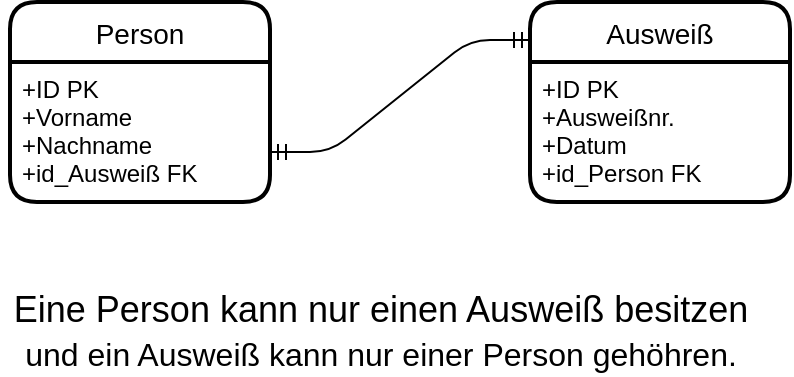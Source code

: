 <mxfile>
    <diagram id="8bF8J5bt0PdqWJPGgKOW" name="Aufgabe_1a">
        <mxGraphModel dx="658" dy="745" grid="1" gridSize="10" guides="1" tooltips="1" connect="1" arrows="1" fold="1" page="1" pageScale="1" pageWidth="827" pageHeight="1169" math="0" shadow="0">
            <root>
                <mxCell id="0"/>
                <mxCell id="1" parent="0"/>
                <mxCell id="2" value="Person" style="swimlane;childLayout=stackLayout;horizontal=1;startSize=30;horizontalStack=0;rounded=1;fontSize=14;fontStyle=0;strokeWidth=2;resizeParent=0;resizeLast=1;shadow=0;dashed=0;align=center;" parent="1" vertex="1">
                    <mxGeometry x="40" y="50" width="130" height="100" as="geometry"/>
                </mxCell>
                <mxCell id="3" value="+ID PK&#xA;+Vorname&#xA;+Nachname&#xA;+id_Ausweiß FK&#xA;&#xA;&#xA;" style="align=left;strokeColor=none;fillColor=none;spacingLeft=4;fontSize=12;verticalAlign=top;resizable=0;rotatable=0;part=1;" parent="2" vertex="1">
                    <mxGeometry y="30" width="130" height="70" as="geometry"/>
                </mxCell>
                <mxCell id="4" value="Ausweiß" style="swimlane;childLayout=stackLayout;horizontal=1;startSize=30;horizontalStack=0;rounded=1;fontSize=14;fontStyle=0;strokeWidth=2;resizeParent=0;resizeLast=1;shadow=0;dashed=0;align=center;" parent="1" vertex="1">
                    <mxGeometry x="300" y="50" width="130" height="100" as="geometry"/>
                </mxCell>
                <mxCell id="5" value="+ID PK&#xA;+Ausweißnr.&#xA;+Datum&#xA;+id_Person FK&#xA;&#xA;" style="align=left;strokeColor=none;fillColor=none;spacingLeft=4;fontSize=12;verticalAlign=top;resizable=0;rotatable=0;part=1;" parent="4" vertex="1">
                    <mxGeometry y="30" width="130" height="70" as="geometry"/>
                </mxCell>
                <mxCell id="8" value="" style="edgeStyle=entityRelationEdgeStyle;fontSize=12;html=1;endArrow=ERmandOne;startArrow=ERmandOne;entryX=0;entryY=0.19;entryDx=0;entryDy=0;exitX=1;exitY=0.75;exitDx=0;exitDy=0;entryPerimeter=0;" edge="1" parent="1" source="2" target="4">
                    <mxGeometry width="100" height="100" relative="1" as="geometry">
                        <mxPoint x="260" y="430" as="sourcePoint"/>
                        <mxPoint x="360" y="330" as="targetPoint"/>
                    </mxGeometry>
                </mxCell>
                <mxCell id="9" value="&lt;div&gt;&lt;font style=&quot;font-size: 18px&quot;&gt;Eine Person kann nur einen Ausweiß besitzen&lt;font size=&quot;3&quot;&gt; &lt;br&gt;&lt;/font&gt;&lt;/font&gt;&lt;/div&gt;&lt;div&gt;&lt;font style=&quot;font-size: 18px&quot;&gt;&lt;font size=&quot;3&quot;&gt;und e&lt;/font&gt;&lt;/font&gt;&lt;font size=&quot;3&quot;&gt;in Ausweiß kann nur einer Person gehöhren.&lt;br&gt;&lt;/font&gt;&lt;/div&gt;" style="text;html=1;resizable=0;autosize=1;align=center;verticalAlign=middle;points=[];fillColor=none;strokeColor=none;rounded=0;rotation=0;" vertex="1" parent="1">
                    <mxGeometry x="35" y="195" width="380" height="40" as="geometry"/>
                </mxCell>
            </root>
        </mxGraphModel>
    </diagram>
    <diagram name="Aufgabe_1b" id="bL7xpphm9A832eFLmeDP">
        <mxGraphModel dx="658" dy="745" grid="1" gridSize="10" guides="1" tooltips="1" connect="1" arrows="1" fold="1" page="1" pageScale="1" pageWidth="827" pageHeight="1169" math="0" shadow="0">
            <root>
                <mxCell id="4VwpfrwYLHQ9zOgYxA3H-0"/>
                <mxCell id="4VwpfrwYLHQ9zOgYxA3H-1" parent="4VwpfrwYLHQ9zOgYxA3H-0"/>
                <mxCell id="4VwpfrwYLHQ9zOgYxA3H-2" value="Flugzeug" style="swimlane;childLayout=stackLayout;horizontal=1;startSize=30;horizontalStack=0;rounded=1;fontSize=14;fontStyle=0;strokeWidth=2;resizeParent=0;resizeLast=1;shadow=0;dashed=0;align=center;" parent="4VwpfrwYLHQ9zOgYxA3H-1" vertex="1">
                    <mxGeometry x="300" y="50" width="130" height="90" as="geometry"/>
                </mxCell>
                <mxCell id="4VwpfrwYLHQ9zOgYxA3H-3" value="+ID PK&#xA;+Flugnr.&#xA;+id_Landeplatz FK&#xA;&#xA;&#xA;" style="align=left;strokeColor=none;fillColor=none;spacingLeft=4;fontSize=12;verticalAlign=top;resizable=0;rotatable=0;part=1;" parent="4VwpfrwYLHQ9zOgYxA3H-2" vertex="1">
                    <mxGeometry y="30" width="130" height="60" as="geometry"/>
                </mxCell>
                <mxCell id="4VwpfrwYLHQ9zOgYxA3H-4" value="Landeplatz" style="swimlane;childLayout=stackLayout;horizontal=1;startSize=30;horizontalStack=0;rounded=1;fontSize=14;fontStyle=0;strokeWidth=2;resizeParent=0;resizeLast=1;shadow=0;dashed=0;align=center;" parent="4VwpfrwYLHQ9zOgYxA3H-1" vertex="1">
                    <mxGeometry x="40" y="50" width="130" height="90" as="geometry"/>
                </mxCell>
                <mxCell id="4VwpfrwYLHQ9zOgYxA3H-5" value="+ID PK&#xA;+Ort&#xA;+id_Flugzeug FK&#xA;&#xA;" style="align=left;strokeColor=none;fillColor=none;spacingLeft=4;fontSize=12;verticalAlign=top;resizable=0;rotatable=0;part=1;" parent="4VwpfrwYLHQ9zOgYxA3H-4" vertex="1">
                    <mxGeometry y="30" width="130" height="60" as="geometry"/>
                </mxCell>
                <mxCell id="4j-rU3Kp26w9qZfqDS0A-0" value="" style="edgeStyle=entityRelationEdgeStyle;fontSize=12;html=1;endArrow=ERzeroToMany;startArrow=ERmandOne;entryX=0;entryY=0.25;entryDx=0;entryDy=0;exitX=1;exitY=0.75;exitDx=0;exitDy=0;" edge="1" parent="4VwpfrwYLHQ9zOgYxA3H-1" source="4VwpfrwYLHQ9zOgYxA3H-5" target="4VwpfrwYLHQ9zOgYxA3H-2">
                    <mxGeometry width="100" height="100" relative="1" as="geometry">
                        <mxPoint x="290" y="430" as="sourcePoint"/>
                        <mxPoint x="390" y="330" as="targetPoint"/>
                    </mxGeometry>
                </mxCell>
                <mxCell id="4j-rU3Kp26w9qZfqDS0A-1" value="&lt;div&gt;Ein Flugzeug kann (gleichzeitig) nur auf einem Landeplatz landen&lt;/div&gt;&lt;div&gt;und ein Landeplatz kann keine bis beliebig viele Flugzeuge aufnehmen.&lt;br&gt;&lt;/div&gt;" style="text;html=1;resizable=0;autosize=1;align=center;verticalAlign=middle;points=[];fillColor=none;strokeColor=none;rounded=0;fontSize=18;" vertex="1" parent="4VwpfrwYLHQ9zOgYxA3H-1">
                    <mxGeometry x="10" y="180" width="590" height="50" as="geometry"/>
                </mxCell>
            </root>
        </mxGraphModel>
    </diagram>
    <diagram name="Aufgabe_1c" id="h_CiRH4738aVnMvBg7jV">
        <mxGraphModel dx="658" dy="745" grid="1" gridSize="10" guides="1" tooltips="1" connect="1" arrows="1" fold="1" page="1" pageScale="1" pageWidth="827" pageHeight="1169" math="0" shadow="0">
            <root>
                <mxCell id="39soPZG976R_Xgz1RS7h-0"/>
                <mxCell id="39soPZG976R_Xgz1RS7h-1" parent="39soPZG976R_Xgz1RS7h-0"/>
                <mxCell id="39soPZG976R_Xgz1RS7h-9" value="&lt;div style=&quot;font-size: 27px&quot;&gt;&lt;font style=&quot;font-size: 27px&quot;&gt;1:n ist gleich n:1&lt;/font&gt;&lt;/div&gt;&lt;div style=&quot;font-size: 27px&quot;&gt;&lt;font style=&quot;font-size: 27px&quot;&gt;&lt;br&gt;&lt;/font&gt;&lt;/div&gt;&lt;div&gt;also wie Aufgabe_1b&lt;/div&gt;" style="text;html=1;resizable=0;autosize=1;align=center;verticalAlign=middle;points=[];fillColor=none;strokeColor=none;rounded=0;" parent="39soPZG976R_Xgz1RS7h-1" vertex="1">
                    <mxGeometry x="35" y="40" width="210" height="50" as="geometry"/>
                </mxCell>
            </root>
        </mxGraphModel>
    </diagram>
    <diagram name="Aufgabe_1d" id="501YtkT7q5zg2e3CCFyi">
        <mxGraphModel dx="1485" dy="745" grid="1" gridSize="10" guides="1" tooltips="1" connect="1" arrows="1" fold="1" page="1" pageScale="1" pageWidth="827" pageHeight="1169" math="0" shadow="0">
            <root>
                <mxCell id="BPjVhRcj5HegYCOqcYRo-0"/>
                <mxCell id="BPjVhRcj5HegYCOqcYRo-1" parent="BPjVhRcj5HegYCOqcYRo-0"/>
                <mxCell id="Pk5V0fKgPI2hLqhdxe8j-2" value="Kunde" style="swimlane;childLayout=stackLayout;horizontal=1;startSize=30;horizontalStack=0;rounded=1;fontSize=14;fontStyle=0;strokeWidth=2;resizeParent=0;resizeLast=1;shadow=0;dashed=0;align=center;" vertex="1" parent="BPjVhRcj5HegYCOqcYRo-1">
                    <mxGeometry x="50" y="80" width="160" height="90" as="geometry"/>
                </mxCell>
                <mxCell id="Pk5V0fKgPI2hLqhdxe8j-3" value="+ID PK&#xA;+Tischnr.&#xA;+id_Gericht FK&#xA;" style="align=left;strokeColor=none;fillColor=none;spacingLeft=4;fontSize=12;verticalAlign=top;resizable=0;rotatable=0;part=1;" vertex="1" parent="Pk5V0fKgPI2hLqhdxe8j-2">
                    <mxGeometry y="30" width="160" height="60" as="geometry"/>
                </mxCell>
                <mxCell id="Pk5V0fKgPI2hLqhdxe8j-4" value="Gericht" style="swimlane;childLayout=stackLayout;horizontal=1;startSize=30;horizontalStack=0;rounded=1;fontSize=14;fontStyle=0;strokeWidth=2;resizeParent=0;resizeLast=1;shadow=0;dashed=0;align=center;" vertex="1" parent="BPjVhRcj5HegYCOqcYRo-1">
                    <mxGeometry x="360" y="80" width="160" height="90" as="geometry"/>
                </mxCell>
                <mxCell id="Pk5V0fKgPI2hLqhdxe8j-5" value="+ID PK&#xA;+Zutaten&#xA;+id_Kunde FK" style="align=left;strokeColor=none;fillColor=none;spacingLeft=4;fontSize=12;verticalAlign=top;resizable=0;rotatable=0;part=1;" vertex="1" parent="Pk5V0fKgPI2hLqhdxe8j-4">
                    <mxGeometry y="30" width="160" height="60" as="geometry"/>
                </mxCell>
                <mxCell id="Pk5V0fKgPI2hLqhdxe8j-9" value="&lt;div&gt;Ein Kunde kann keins oder beliebige Anzahl des Gerichts bestellen,&lt;/div&gt;&lt;div&gt;und ein Gericht kann von keinem oder beliebig vielen Kunden bestellt worden sein.&lt;br&gt;&lt;/div&gt;" style="text;html=1;resizable=0;autosize=1;align=center;verticalAlign=middle;points=[];fillColor=none;strokeColor=none;rounded=0;fontSize=18;" vertex="1" parent="BPjVhRcj5HegYCOqcYRo-1">
                    <mxGeometry x="-5" y="210" width="680" height="50" as="geometry"/>
                </mxCell>
                <mxCell id="Pk5V0fKgPI2hLqhdxe8j-10" value="" style="edgeStyle=entityRelationEdgeStyle;fontSize=12;html=1;endArrow=ERzeroToMany;endFill=1;startArrow=ERzeroToMany;exitX=1;exitY=0.75;exitDx=0;exitDy=0;entryX=-0.006;entryY=0.178;entryDx=0;entryDy=0;entryPerimeter=0;" edge="1" parent="BPjVhRcj5HegYCOqcYRo-1" source="Pk5V0fKgPI2hLqhdxe8j-3" target="Pk5V0fKgPI2hLqhdxe8j-4">
                    <mxGeometry width="100" height="100" relative="1" as="geometry">
                        <mxPoint x="290" y="430" as="sourcePoint"/>
                        <mxPoint x="390" y="330" as="targetPoint"/>
                    </mxGeometry>
                </mxCell>
            </root>
        </mxGraphModel>
    </diagram>
    <diagram name="Aufgabe_1e" id="yupVls34_xUEB1TCzymE">
        <mxGraphModel dx="870" dy="745" grid="1" gridSize="10" guides="1" tooltips="1" connect="1" arrows="1" fold="1" page="1" pageScale="1" pageWidth="827" pageHeight="1169" math="0" shadow="0">
            <root>
                <mxCell id="nBTT0-i10sxPqewBsnjJ-0"/>
                <mxCell id="nBTT0-i10sxPqewBsnjJ-1" parent="nBTT0-i10sxPqewBsnjJ-0"/>
                <mxCell id="nBTT0-i10sxPqewBsnjJ-3" value="Mitarbeiter" style="swimlane;childLayout=stackLayout;horizontal=1;startSize=30;horizontalStack=0;rounded=1;fontSize=14;fontStyle=0;strokeWidth=2;resizeParent=0;resizeLast=1;shadow=0;dashed=0;align=center;" parent="nBTT0-i10sxPqewBsnjJ-1" vertex="1">
                    <mxGeometry x="40" y="50" width="140" height="130" as="geometry"/>
                </mxCell>
                <mxCell id="uUIrrCx_qkhMdOPj7oOR-1" value="&lt;div align=&quot;left&quot;&gt;&lt;font style=&quot;font-size: 12px&quot;&gt;+ID PK&lt;br&gt;&lt;/font&gt;&lt;/div&gt;&lt;div align=&quot;left&quot;&gt;&lt;font style=&quot;font-size: 12px&quot;&gt;+Name&lt;/font&gt;&lt;/div&gt;&lt;div align=&quot;left&quot;&gt;&lt;font style=&quot;font-size: 12px&quot;&gt;+id_Vorgesetzter FK&lt;/font&gt;&lt;/div&gt;&lt;div align=&quot;left&quot;&gt;&lt;font style=&quot;font-size: 12px&quot;&gt;+id_Mitarbeiter FK&lt;br&gt;&lt;/font&gt;&lt;/div&gt;" style="text;html=1;align=left;verticalAlign=middle;resizable=0;points=[];autosize=1;strokeColor=none;fillColor=none;fontSize=18;" vertex="1" parent="nBTT0-i10sxPqewBsnjJ-3">
                    <mxGeometry y="30" width="140" height="100" as="geometry"/>
                </mxCell>
                <mxCell id="nBTT0-i10sxPqewBsnjJ-7" value="" style="shape=link;html=1;rounded=0;exitX=1;exitY=0.25;exitDx=0;exitDy=0;entryX=1;entryY=0.75;entryDx=0;entryDy=0;" parent="nBTT0-i10sxPqewBsnjJ-1" source="nBTT0-i10sxPqewBsnjJ-3" target="nBTT0-i10sxPqewBsnjJ-3" edge="1">
                    <mxGeometry relative="1" as="geometry">
                        <mxPoint x="320" y="150" as="sourcePoint"/>
                        <mxPoint x="220" y="100" as="targetPoint"/>
                        <Array as="points">
                            <mxPoint x="220" y="83"/>
                            <mxPoint x="220" y="148"/>
                        </Array>
                    </mxGeometry>
                </mxCell>
                <mxCell id="nBTT0-i10sxPqewBsnjJ-8" value="M" style="resizable=0;html=1;align=left;verticalAlign=bottom;" parent="nBTT0-i10sxPqewBsnjJ-7" connectable="0" vertex="1">
                    <mxGeometry x="-1" relative="1" as="geometry"/>
                </mxCell>
                <mxCell id="nBTT0-i10sxPqewBsnjJ-9" value="N" style="resizable=0;html=1;align=right;verticalAlign=bottom;" parent="nBTT0-i10sxPqewBsnjJ-7" connectable="0" vertex="1">
                    <mxGeometry x="1" relative="1" as="geometry"/>
                </mxCell>
                <mxCell id="uUIrrCx_qkhMdOPj7oOR-0" value="&lt;div&gt;Ein Mitarbeiter hat einen oder viele Vorgesetzte, &lt;br&gt;&lt;/div&gt;&lt;div&gt;die wiederum selbst Mitarbeiter sind. Die Vorgesetzte &lt;br&gt;&lt;/div&gt;&lt;div&gt;haben einen oder viele unterstellte Mitarbeiter.&lt;br&gt;&lt;/div&gt;" style="text;html=1;resizable=0;autosize=1;align=center;verticalAlign=middle;points=[];fillColor=none;strokeColor=none;rounded=0;fontSize=18;" vertex="1" parent="nBTT0-i10sxPqewBsnjJ-1">
                    <mxGeometry y="190" width="440" height="70" as="geometry"/>
                </mxCell>
            </root>
        </mxGraphModel>
    </diagram>
</mxfile>